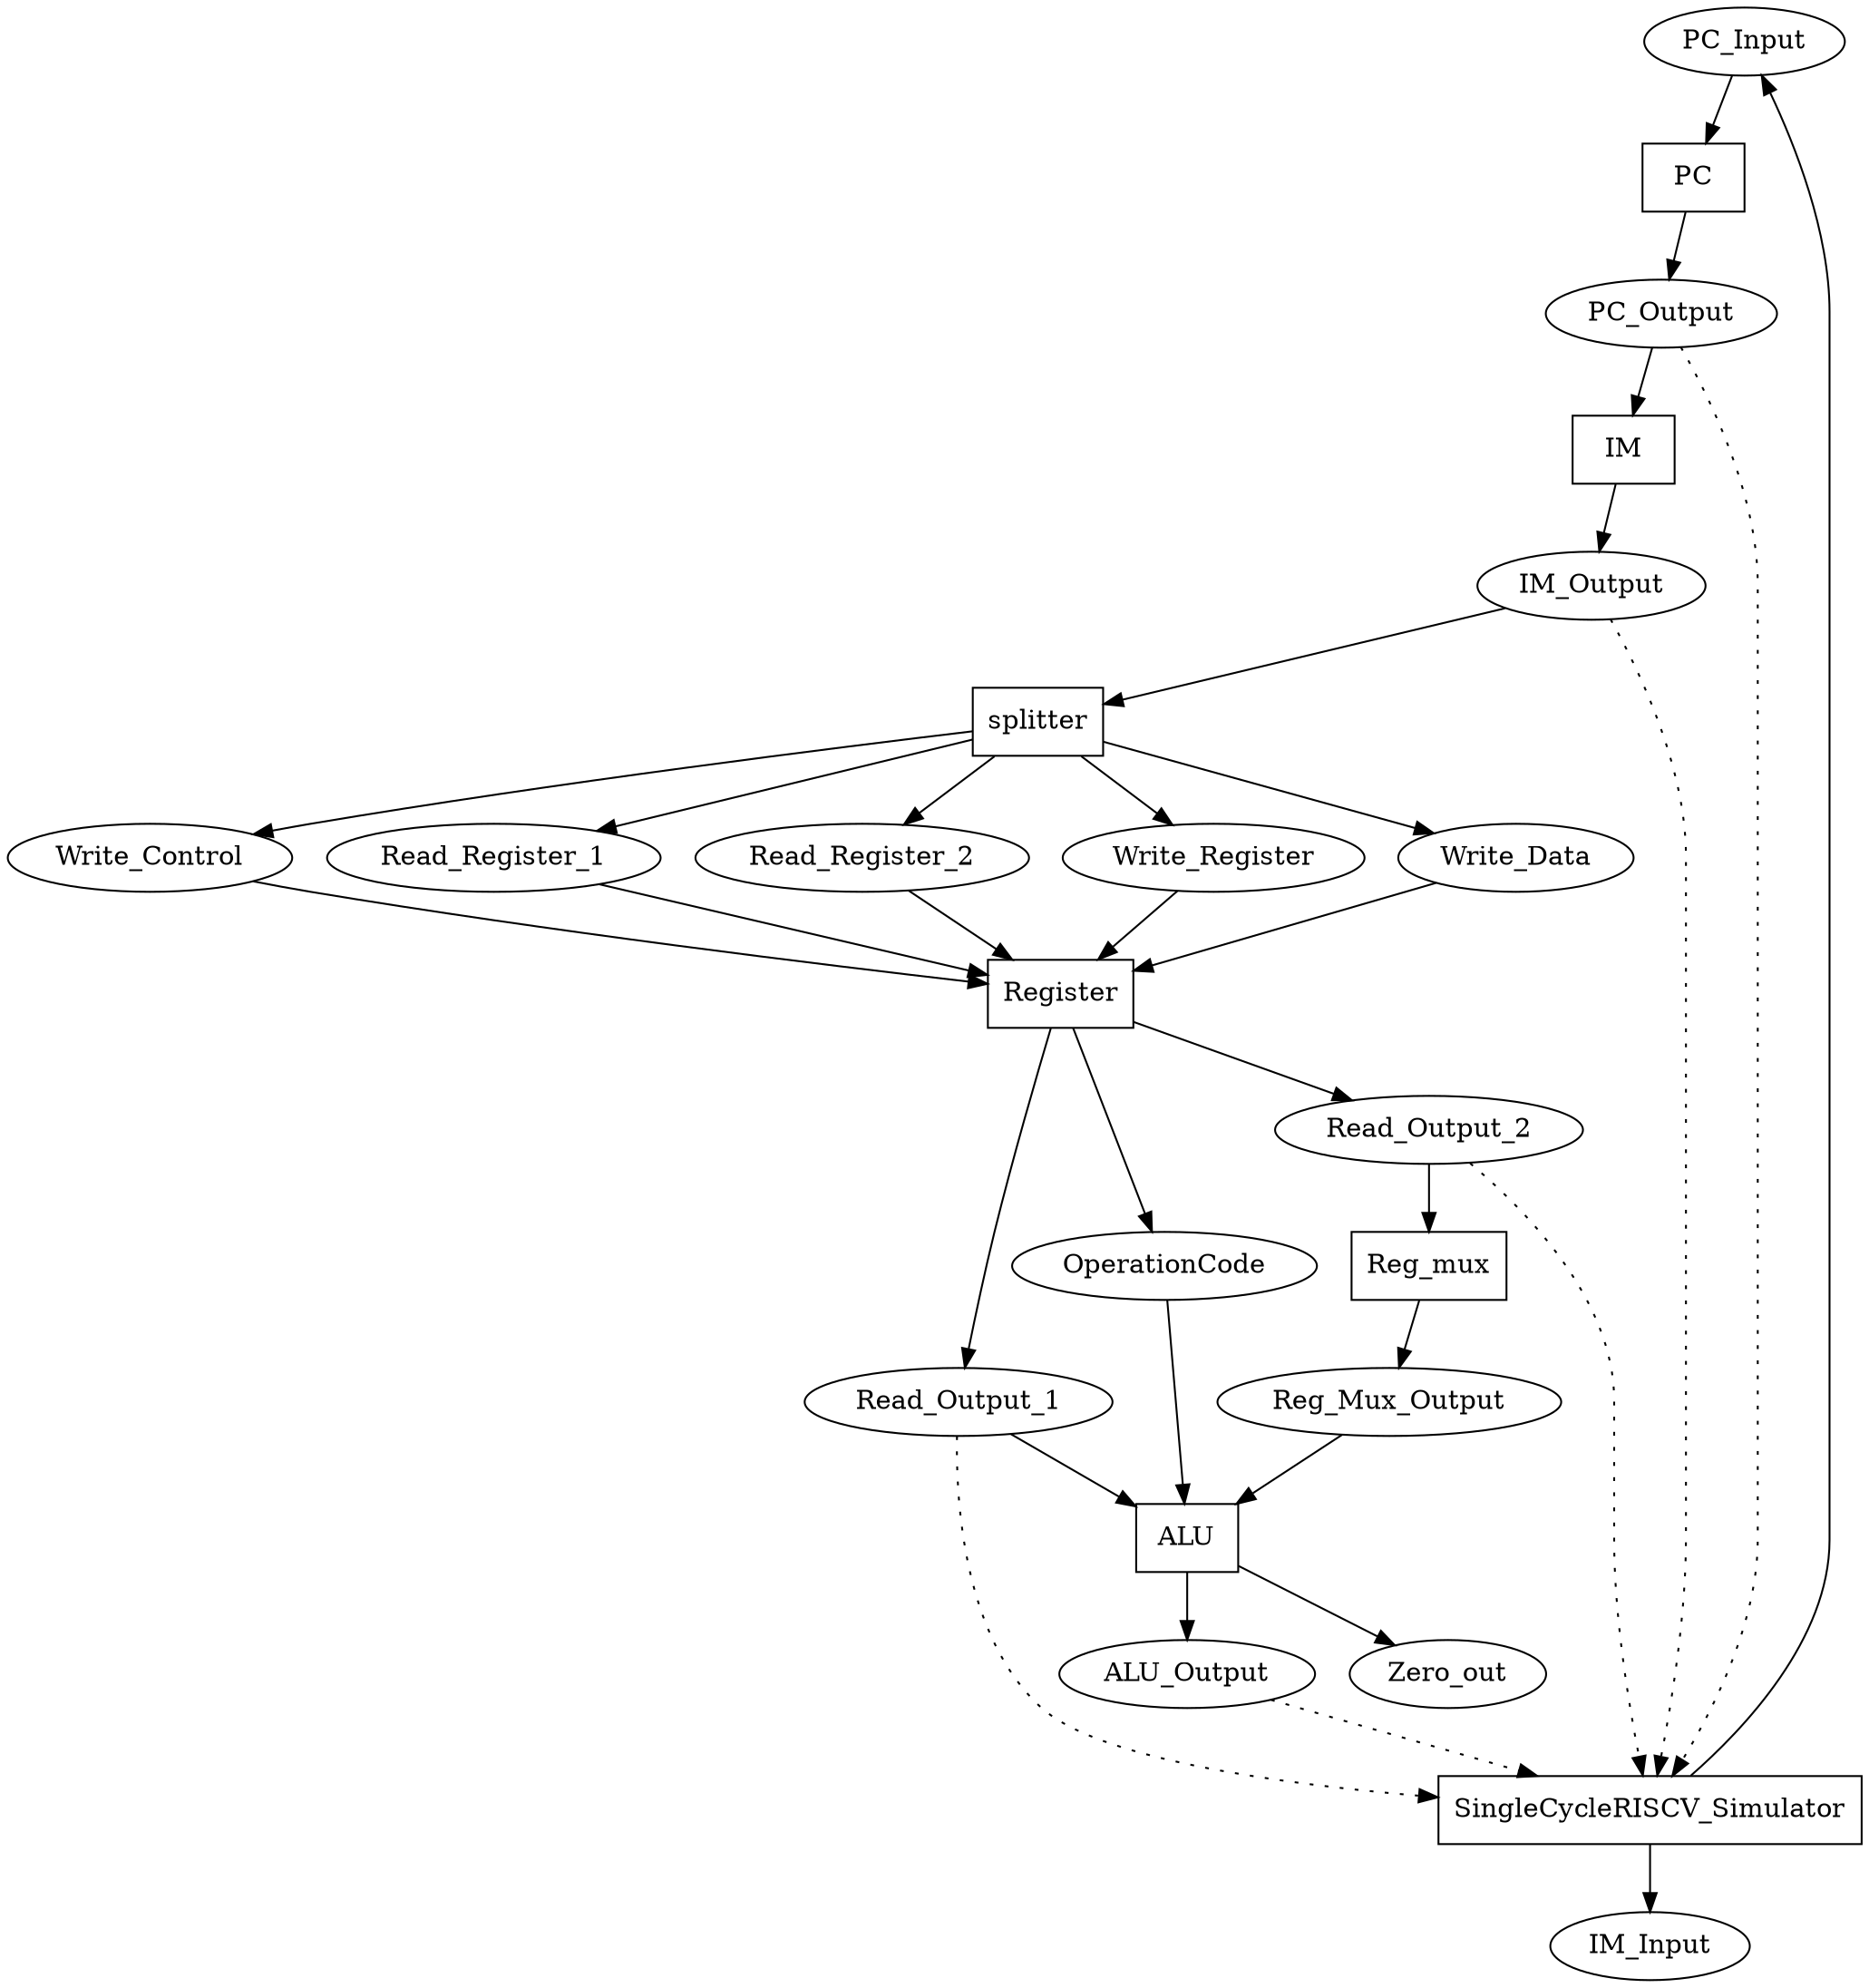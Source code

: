 digraph SingleCycleRISCV {
"PC_Input" [shape=oval];
"PC_Output" [shape=oval];
"IM_Output" [shape=oval];
"Read_Register_1" [shape=oval];
"Read_Register_2" [shape=oval];
"Write_Register" [shape=oval];
"Write_Data" [shape=oval];
"Write_Control" [shape=oval];
"OperationCode" [shape=oval];
"Read_Output_1" [shape=oval];
"Reg_Mux_Output" [shape=oval];
"Read_Output_2" [shape=oval];
"IM_Input" [shape=oval];
"ALU_Output" [shape=oval];
"Zero_out" [shape=oval];
"PC" [shape=box];
"IM" [shape=box];
"splitter" [shape=box];
"Register" [shape=box];
"ALU" [shape=box];
"Reg_mux" [shape=box];
"SingleCycleRISCV_Simulator" [shape=box];
"PC_Input" -> "PC";
"PC_Output" -> "IM";
"IM_Output" -> "splitter";
"Read_Register_1" -> "Register";
"Read_Register_2" -> "Register";
"Write_Register" -> "Register";
"Write_Data" -> "Register";
"Write_Control" -> "Register";
"OperationCode" -> "ALU";
"Read_Output_1" -> "ALU";
"Reg_Mux_Output" -> "ALU";
"Read_Output_2" -> "Reg_mux";
"SingleCycleRISCV_Simulator" -> "PC_Input";
"SingleCycleRISCV_Simulator" -> "IM_Input";
"PC" -> "PC_Output";
"IM" -> "IM_Output";
"splitter" -> "Read_Register_1";
"splitter" -> "Read_Register_2";
"splitter" -> "Write_Register";
"splitter" -> "Write_Data";
"splitter" -> "Write_Control";
"Register" -> "Read_Output_1";
"Register" -> "Read_Output_2";
"Register" -> "OperationCode";
"ALU" -> "ALU_Output";
"ALU" -> "Zero_out";
"Reg_mux" -> "Reg_Mux_Output";
"PC_Output" -> "SingleCycleRISCV_Simulator" [style=dotted];
"IM_Output" -> "SingleCycleRISCV_Simulator" [style=dotted];
"Read_Output_1" -> "SingleCycleRISCV_Simulator" [style=dotted];
"Read_Output_2" -> "SingleCycleRISCV_Simulator" [style=dotted];
"ALU_Output" -> "SingleCycleRISCV_Simulator" [style=dotted];
}
